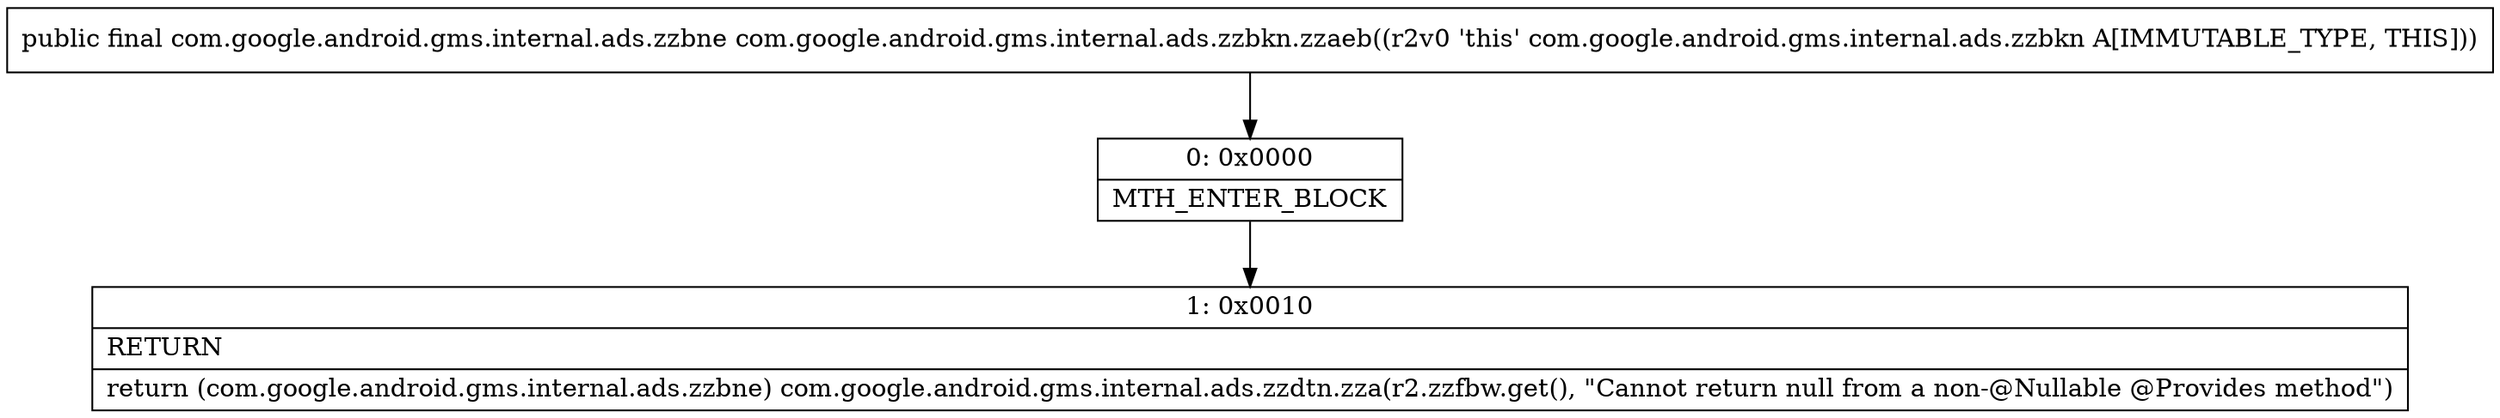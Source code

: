 digraph "CFG forcom.google.android.gms.internal.ads.zzbkn.zzaeb()Lcom\/google\/android\/gms\/internal\/ads\/zzbne;" {
Node_0 [shape=record,label="{0\:\ 0x0000|MTH_ENTER_BLOCK\l}"];
Node_1 [shape=record,label="{1\:\ 0x0010|RETURN\l|return (com.google.android.gms.internal.ads.zzbne) com.google.android.gms.internal.ads.zzdtn.zza(r2.zzfbw.get(), \"Cannot return null from a non\-@Nullable @Provides method\")\l}"];
MethodNode[shape=record,label="{public final com.google.android.gms.internal.ads.zzbne com.google.android.gms.internal.ads.zzbkn.zzaeb((r2v0 'this' com.google.android.gms.internal.ads.zzbkn A[IMMUTABLE_TYPE, THIS])) }"];
MethodNode -> Node_0;
Node_0 -> Node_1;
}

